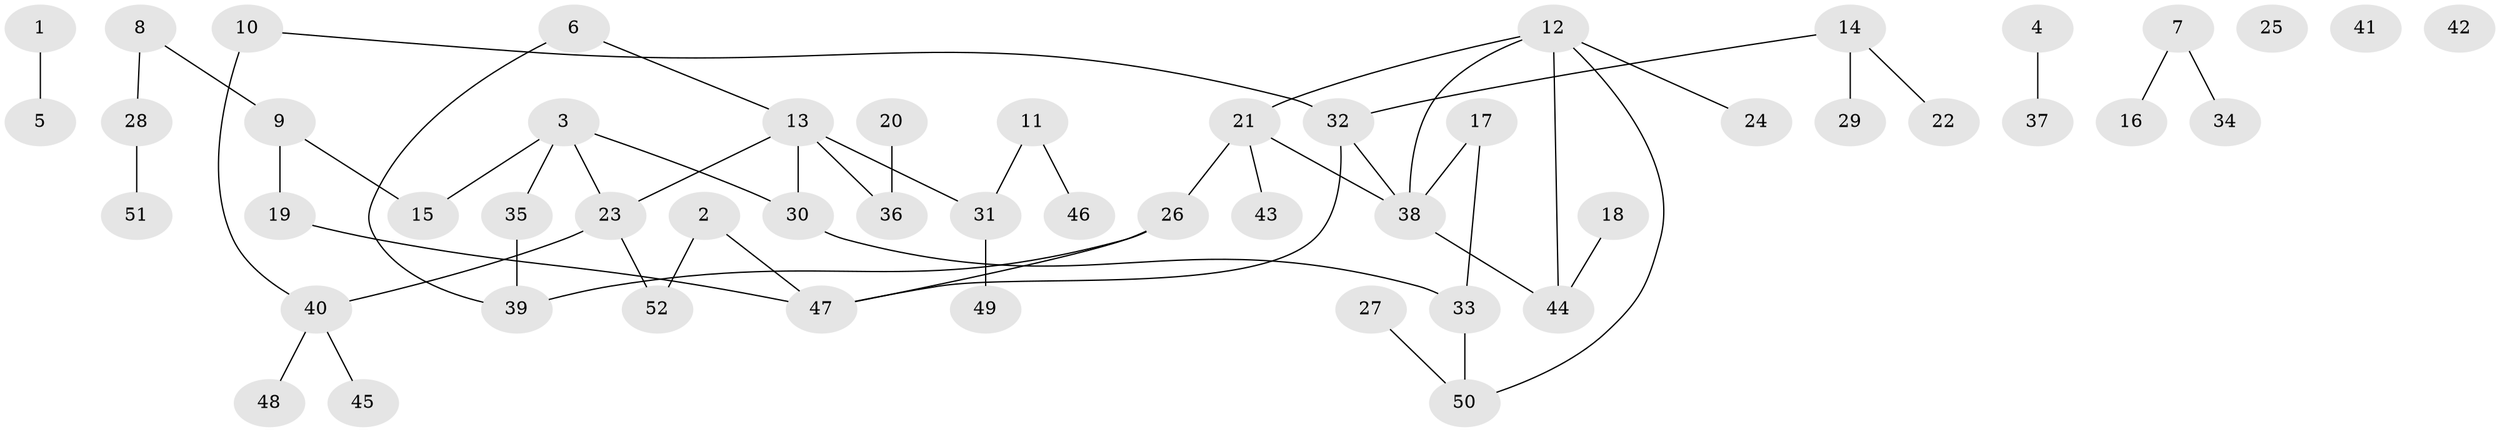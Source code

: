 // Generated by graph-tools (version 1.1) at 2025/49/03/09/25 03:49:14]
// undirected, 52 vertices, 55 edges
graph export_dot {
graph [start="1"]
  node [color=gray90,style=filled];
  1;
  2;
  3;
  4;
  5;
  6;
  7;
  8;
  9;
  10;
  11;
  12;
  13;
  14;
  15;
  16;
  17;
  18;
  19;
  20;
  21;
  22;
  23;
  24;
  25;
  26;
  27;
  28;
  29;
  30;
  31;
  32;
  33;
  34;
  35;
  36;
  37;
  38;
  39;
  40;
  41;
  42;
  43;
  44;
  45;
  46;
  47;
  48;
  49;
  50;
  51;
  52;
  1 -- 5;
  2 -- 47;
  2 -- 52;
  3 -- 15;
  3 -- 23;
  3 -- 30;
  3 -- 35;
  4 -- 37;
  6 -- 13;
  6 -- 39;
  7 -- 16;
  7 -- 34;
  8 -- 9;
  8 -- 28;
  9 -- 15;
  9 -- 19;
  10 -- 32;
  10 -- 40;
  11 -- 31;
  11 -- 46;
  12 -- 21;
  12 -- 24;
  12 -- 38;
  12 -- 44;
  12 -- 50;
  13 -- 23;
  13 -- 30;
  13 -- 31;
  13 -- 36;
  14 -- 22;
  14 -- 29;
  14 -- 32;
  17 -- 33;
  17 -- 38;
  18 -- 44;
  19 -- 47;
  20 -- 36;
  21 -- 26;
  21 -- 38;
  21 -- 43;
  23 -- 40;
  23 -- 52;
  26 -- 39;
  26 -- 47;
  27 -- 50;
  28 -- 51;
  30 -- 33;
  31 -- 49;
  32 -- 38;
  32 -- 47;
  33 -- 50;
  35 -- 39;
  38 -- 44;
  40 -- 45;
  40 -- 48;
}
